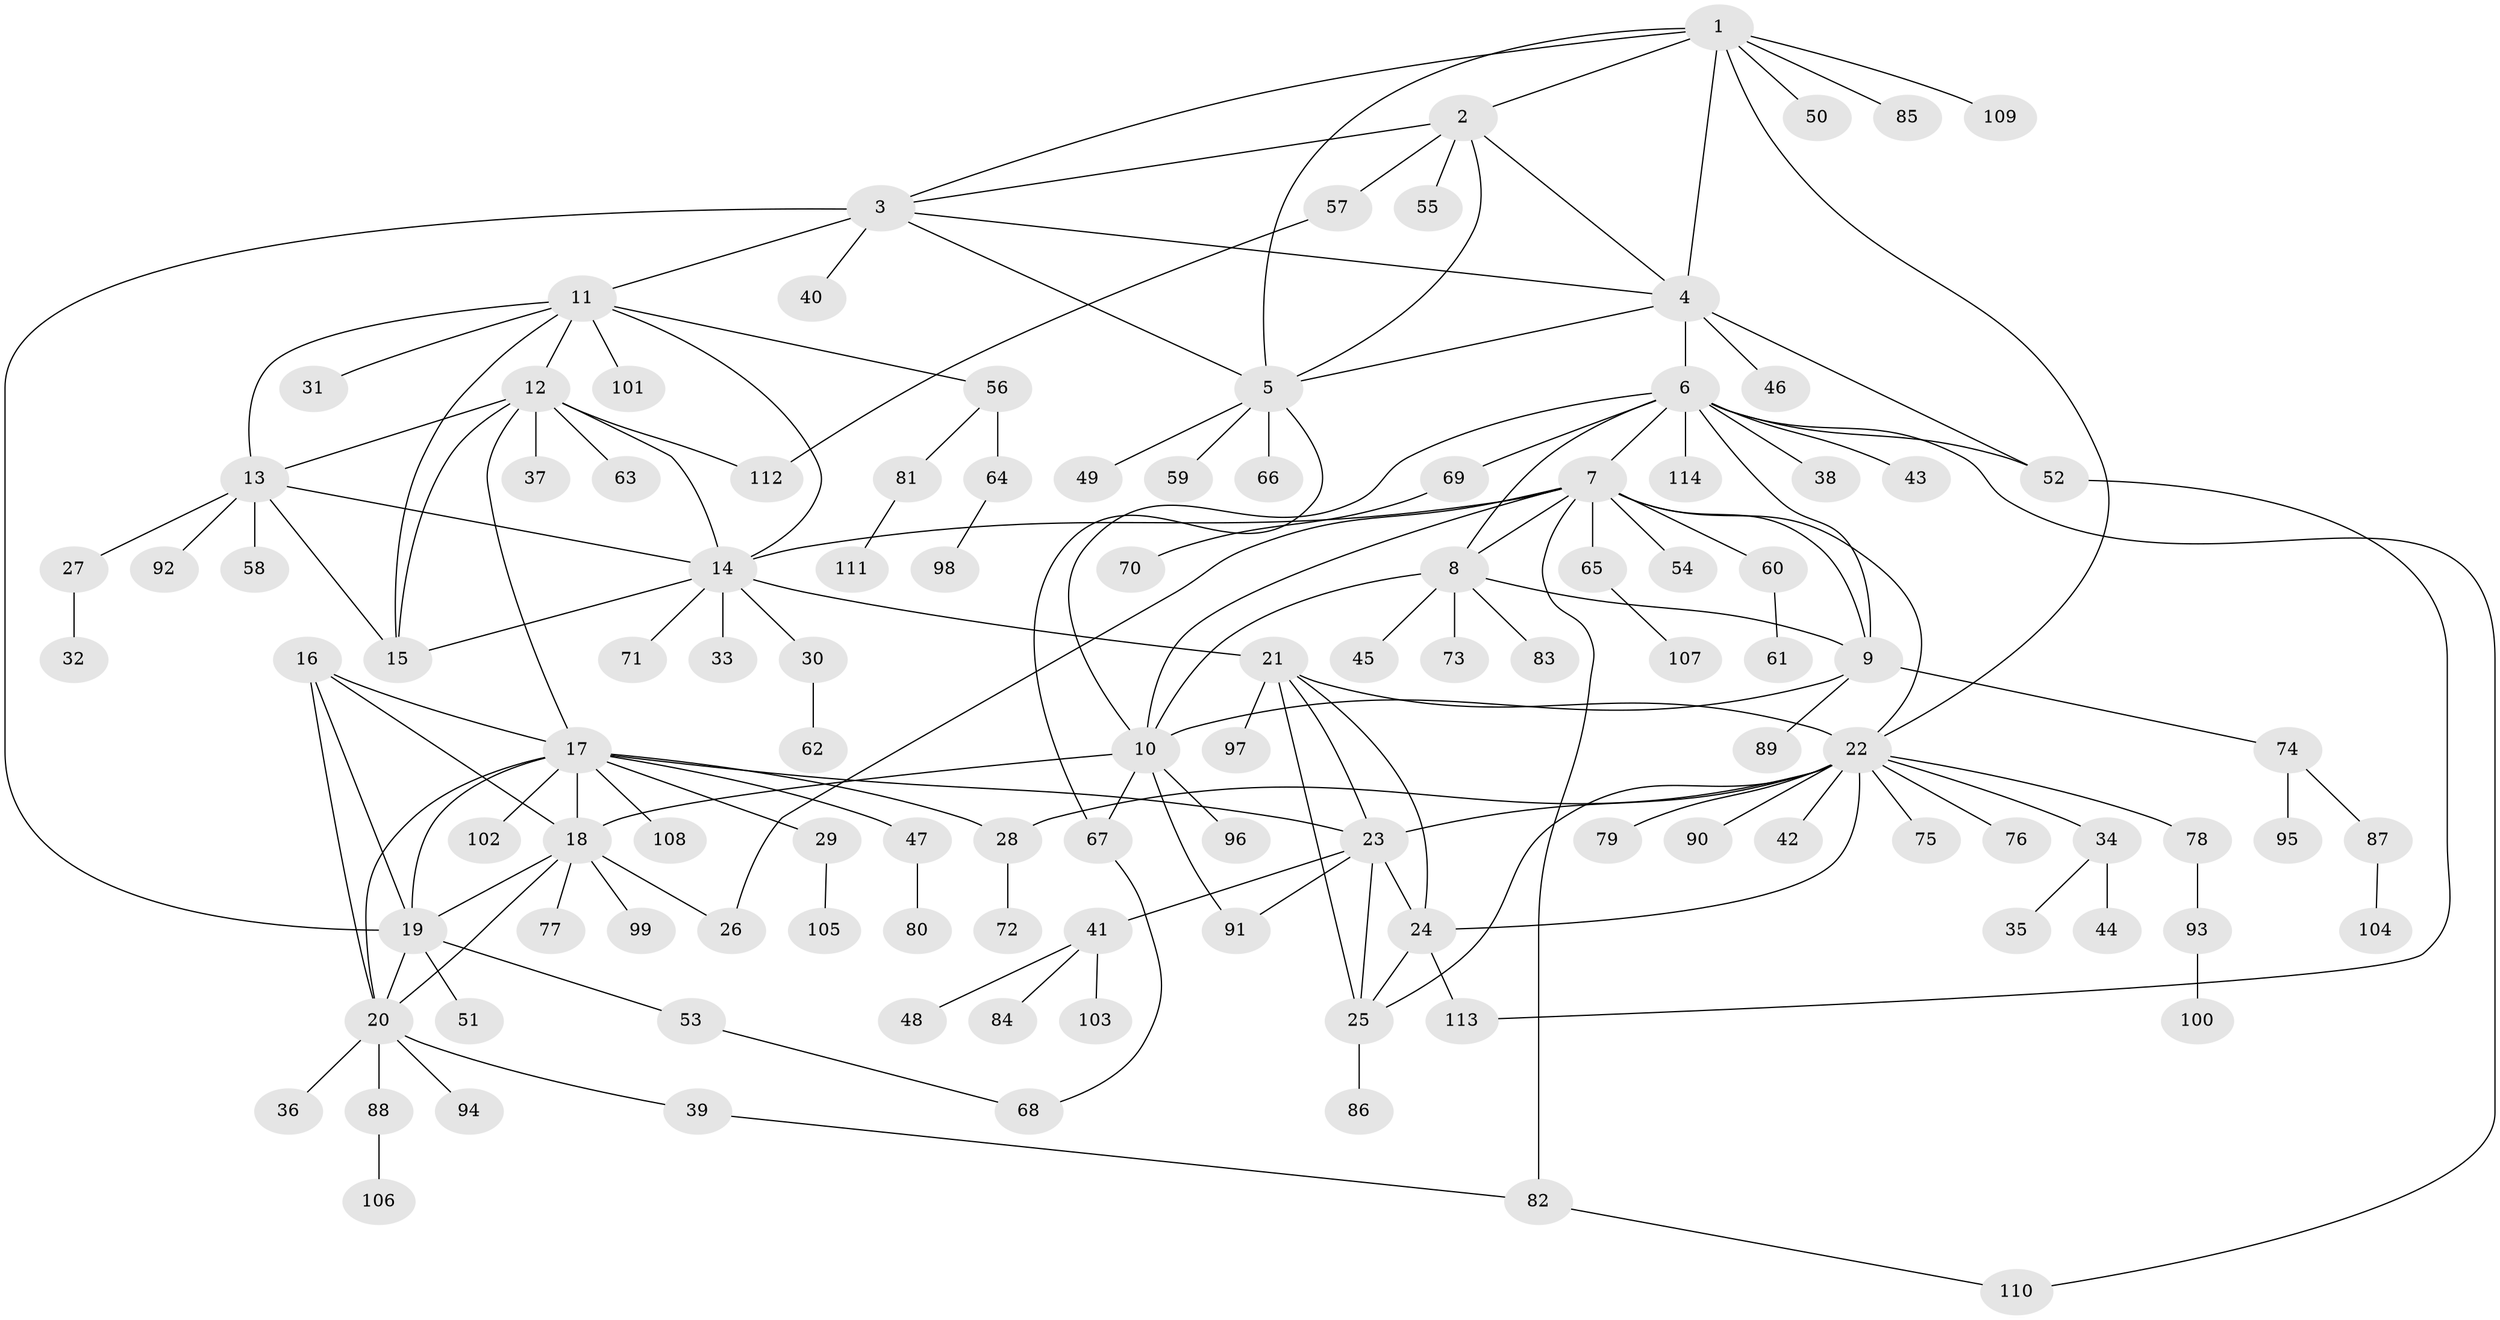// coarse degree distribution, {6: 0.047058823529411764, 4: 0.047058823529411764, 9: 0.03529411764705882, 13: 0.011764705882352941, 8: 0.023529411764705882, 11: 0.011764705882352941, 2: 0.15294117647058825, 10: 0.011764705882352941, 7: 0.023529411764705882, 12: 0.011764705882352941, 1: 0.5647058823529412, 3: 0.058823529411764705}
// Generated by graph-tools (version 1.1) at 2025/24/03/03/25 07:24:10]
// undirected, 114 vertices, 159 edges
graph export_dot {
graph [start="1"]
  node [color=gray90,style=filled];
  1;
  2;
  3;
  4;
  5;
  6;
  7;
  8;
  9;
  10;
  11;
  12;
  13;
  14;
  15;
  16;
  17;
  18;
  19;
  20;
  21;
  22;
  23;
  24;
  25;
  26;
  27;
  28;
  29;
  30;
  31;
  32;
  33;
  34;
  35;
  36;
  37;
  38;
  39;
  40;
  41;
  42;
  43;
  44;
  45;
  46;
  47;
  48;
  49;
  50;
  51;
  52;
  53;
  54;
  55;
  56;
  57;
  58;
  59;
  60;
  61;
  62;
  63;
  64;
  65;
  66;
  67;
  68;
  69;
  70;
  71;
  72;
  73;
  74;
  75;
  76;
  77;
  78;
  79;
  80;
  81;
  82;
  83;
  84;
  85;
  86;
  87;
  88;
  89;
  90;
  91;
  92;
  93;
  94;
  95;
  96;
  97;
  98;
  99;
  100;
  101;
  102;
  103;
  104;
  105;
  106;
  107;
  108;
  109;
  110;
  111;
  112;
  113;
  114;
  1 -- 2;
  1 -- 3;
  1 -- 4;
  1 -- 5;
  1 -- 22;
  1 -- 50;
  1 -- 85;
  1 -- 109;
  2 -- 3;
  2 -- 4;
  2 -- 5;
  2 -- 55;
  2 -- 57;
  3 -- 4;
  3 -- 5;
  3 -- 11;
  3 -- 19;
  3 -- 40;
  4 -- 5;
  4 -- 6;
  4 -- 46;
  4 -- 52;
  5 -- 49;
  5 -- 59;
  5 -- 66;
  5 -- 67;
  6 -- 7;
  6 -- 8;
  6 -- 9;
  6 -- 10;
  6 -- 38;
  6 -- 43;
  6 -- 52;
  6 -- 69;
  6 -- 110;
  6 -- 114;
  7 -- 8;
  7 -- 9;
  7 -- 10;
  7 -- 14;
  7 -- 22;
  7 -- 26;
  7 -- 54;
  7 -- 60;
  7 -- 65;
  7 -- 82;
  8 -- 9;
  8 -- 10;
  8 -- 45;
  8 -- 73;
  8 -- 83;
  9 -- 10;
  9 -- 74;
  9 -- 89;
  10 -- 18;
  10 -- 67;
  10 -- 91;
  10 -- 96;
  11 -- 12;
  11 -- 13;
  11 -- 14;
  11 -- 15;
  11 -- 31;
  11 -- 56;
  11 -- 101;
  12 -- 13;
  12 -- 14;
  12 -- 15;
  12 -- 17;
  12 -- 37;
  12 -- 63;
  12 -- 112;
  13 -- 14;
  13 -- 15;
  13 -- 27;
  13 -- 58;
  13 -- 92;
  14 -- 15;
  14 -- 21;
  14 -- 30;
  14 -- 33;
  14 -- 71;
  16 -- 17;
  16 -- 18;
  16 -- 19;
  16 -- 20;
  17 -- 18;
  17 -- 19;
  17 -- 20;
  17 -- 23;
  17 -- 28;
  17 -- 29;
  17 -- 47;
  17 -- 102;
  17 -- 108;
  18 -- 19;
  18 -- 20;
  18 -- 26;
  18 -- 77;
  18 -- 99;
  19 -- 20;
  19 -- 51;
  19 -- 53;
  20 -- 36;
  20 -- 39;
  20 -- 88;
  20 -- 94;
  21 -- 22;
  21 -- 23;
  21 -- 24;
  21 -- 25;
  21 -- 97;
  22 -- 23;
  22 -- 24;
  22 -- 25;
  22 -- 28;
  22 -- 34;
  22 -- 42;
  22 -- 75;
  22 -- 76;
  22 -- 78;
  22 -- 79;
  22 -- 90;
  23 -- 24;
  23 -- 25;
  23 -- 41;
  23 -- 91;
  24 -- 25;
  24 -- 113;
  25 -- 86;
  27 -- 32;
  28 -- 72;
  29 -- 105;
  30 -- 62;
  34 -- 35;
  34 -- 44;
  39 -- 82;
  41 -- 48;
  41 -- 84;
  41 -- 103;
  47 -- 80;
  52 -- 113;
  53 -- 68;
  56 -- 64;
  56 -- 81;
  57 -- 112;
  60 -- 61;
  64 -- 98;
  65 -- 107;
  67 -- 68;
  69 -- 70;
  74 -- 87;
  74 -- 95;
  78 -- 93;
  81 -- 111;
  82 -- 110;
  87 -- 104;
  88 -- 106;
  93 -- 100;
}
